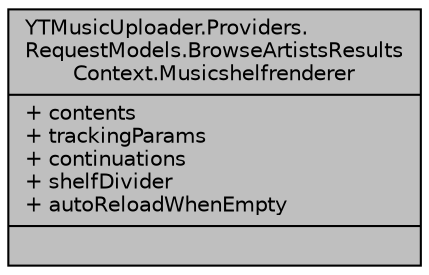 digraph "YTMusicUploader.Providers.RequestModels.BrowseArtistsResultsContext.Musicshelfrenderer"
{
 // LATEX_PDF_SIZE
  edge [fontname="Helvetica",fontsize="10",labelfontname="Helvetica",labelfontsize="10"];
  node [fontname="Helvetica",fontsize="10",shape=record];
  Node1 [label="{YTMusicUploader.Providers.\lRequestModels.BrowseArtistsResults\lContext.Musicshelfrenderer\n|+ contents\l+ trackingParams\l+ continuations\l+ shelfDivider\l+ autoReloadWhenEmpty\l|}",height=0.2,width=0.4,color="black", fillcolor="grey75", style="filled", fontcolor="black",tooltip=" "];
}
